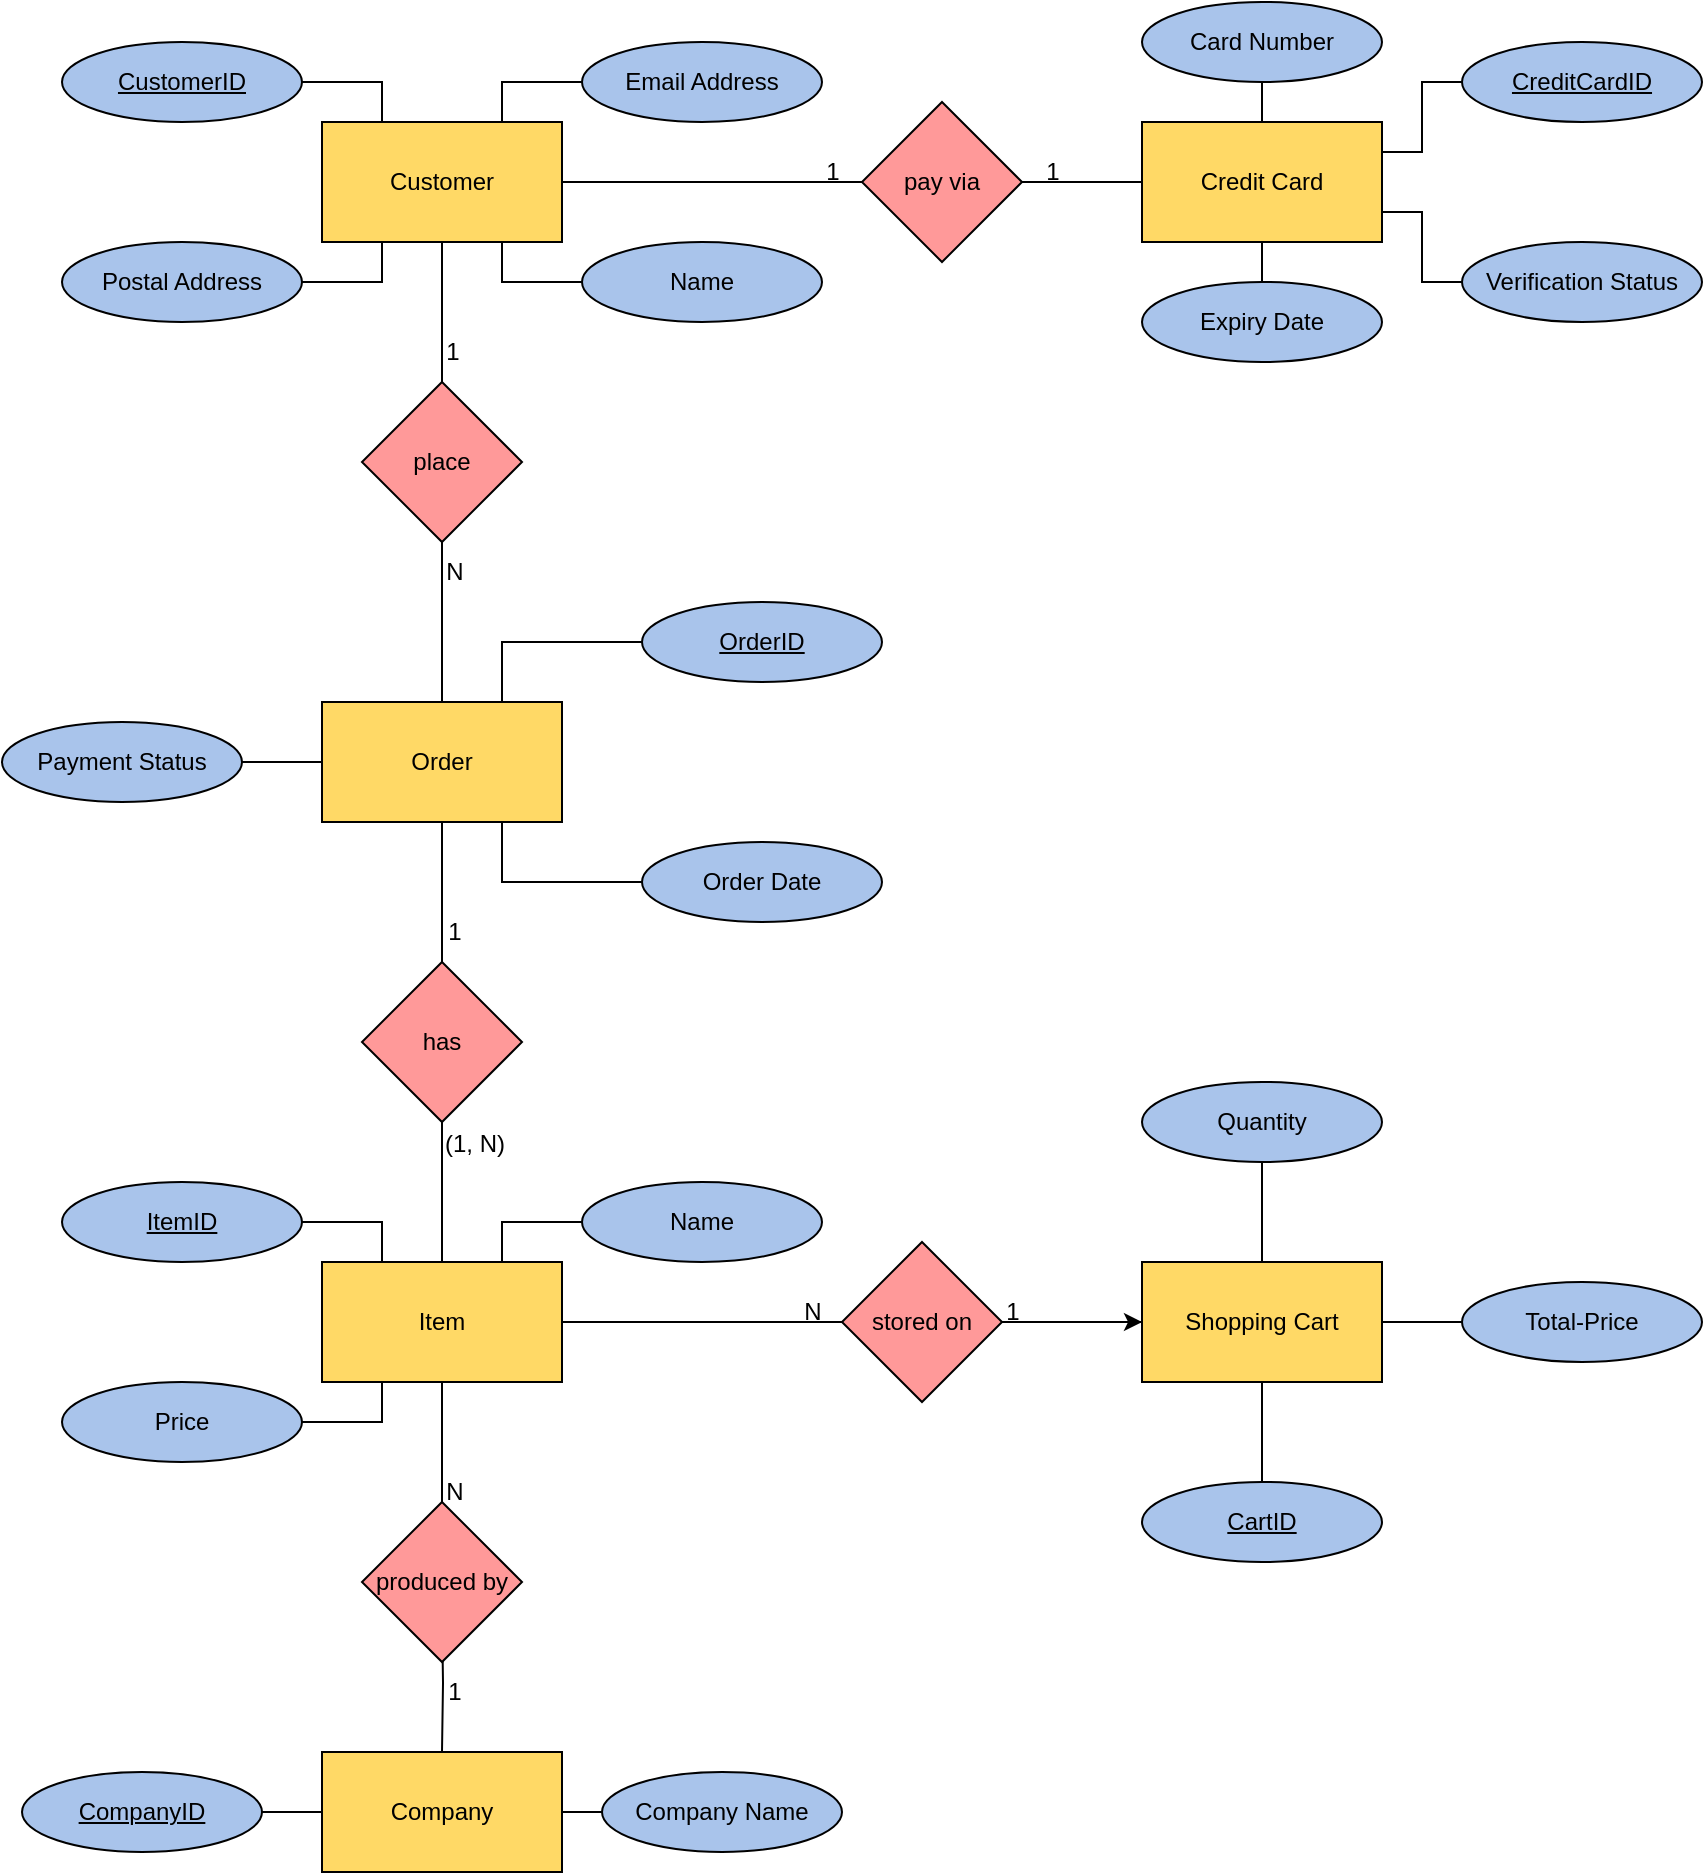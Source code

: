 <mxfile version="23.0.0" type="github">
  <diagram id="R2lEEEUBdFMjLlhIrx00" name="Page-1">
    <mxGraphModel dx="1330" dy="1203" grid="1" gridSize="10" guides="1" tooltips="1" connect="1" arrows="1" fold="1" page="1" pageScale="1" pageWidth="850" pageHeight="1100" math="0" shadow="0" extFonts="Permanent Marker^https://fonts.googleapis.com/css?family=Permanent+Marker">
      <root>
        <mxCell id="0" />
        <mxCell id="1" parent="0" />
        <mxCell id="eqRMLn1STed8k_l_ULK4-14" value="" style="edgeStyle=orthogonalEdgeStyle;rounded=0;orthogonalLoop=1;jettySize=auto;html=1;fillColor=#A9C4EB;endArrow=none;" edge="1" parent="1" source="eqRMLn1STed8k_l_ULK4-3" target="eqRMLn1STed8k_l_ULK4-13">
          <mxGeometry relative="1" as="geometry" />
        </mxCell>
        <mxCell id="eqRMLn1STed8k_l_ULK4-66" style="edgeStyle=orthogonalEdgeStyle;rounded=0;orthogonalLoop=1;jettySize=auto;html=1;fillColor=#A9C4EB;endArrow=none;" edge="1" parent="1" source="eqRMLn1STed8k_l_ULK4-3" target="eqRMLn1STed8k_l_ULK4-64">
          <mxGeometry relative="1" as="geometry" />
        </mxCell>
        <mxCell id="eqRMLn1STed8k_l_ULK4-3" value="Customer" style="rounded=0;whiteSpace=wrap;html=1;fillColor=#FFD966;" vertex="1" parent="1">
          <mxGeometry x="1580" y="140" width="120" height="60" as="geometry" />
        </mxCell>
        <mxCell id="eqRMLn1STed8k_l_ULK4-4" style="edgeStyle=orthogonalEdgeStyle;rounded=0;orthogonalLoop=1;jettySize=auto;html=1;entryX=0.25;entryY=0;entryDx=0;entryDy=0;fillColor=#A9C4EB;endArrow=none;" edge="1" parent="1" source="eqRMLn1STed8k_l_ULK4-5" target="eqRMLn1STed8k_l_ULK4-3">
          <mxGeometry relative="1" as="geometry" />
        </mxCell>
        <mxCell id="eqRMLn1STed8k_l_ULK4-5" value="&lt;u&gt;CustomerID&lt;/u&gt;" style="ellipse;whiteSpace=wrap;html=1;fillColor=#A9C4EB;" vertex="1" parent="1">
          <mxGeometry x="1450" y="100" width="120" height="40" as="geometry" />
        </mxCell>
        <mxCell id="eqRMLn1STed8k_l_ULK4-6" style="edgeStyle=orthogonalEdgeStyle;rounded=0;orthogonalLoop=1;jettySize=auto;html=1;entryX=0.75;entryY=0;entryDx=0;entryDy=0;fillColor=#A9C4EB;endArrow=none;" edge="1" parent="1" source="eqRMLn1STed8k_l_ULK4-7" target="eqRMLn1STed8k_l_ULK4-3">
          <mxGeometry relative="1" as="geometry" />
        </mxCell>
        <mxCell id="eqRMLn1STed8k_l_ULK4-7" value="Email Address" style="ellipse;whiteSpace=wrap;html=1;fillColor=#A9C4EB;" vertex="1" parent="1">
          <mxGeometry x="1710" y="100" width="120" height="40" as="geometry" />
        </mxCell>
        <mxCell id="eqRMLn1STed8k_l_ULK4-12" style="edgeStyle=orthogonalEdgeStyle;rounded=0;orthogonalLoop=1;jettySize=auto;html=1;entryX=0.75;entryY=1;entryDx=0;entryDy=0;fillColor=#A9C4EB;endArrow=none;" edge="1" parent="1" source="eqRMLn1STed8k_l_ULK4-9" target="eqRMLn1STed8k_l_ULK4-3">
          <mxGeometry relative="1" as="geometry" />
        </mxCell>
        <mxCell id="eqRMLn1STed8k_l_ULK4-9" value="Name" style="ellipse;whiteSpace=wrap;html=1;fillColor=#A9C4EB;" vertex="1" parent="1">
          <mxGeometry x="1710" y="200" width="120" height="40" as="geometry" />
        </mxCell>
        <mxCell id="eqRMLn1STed8k_l_ULK4-10" style="edgeStyle=orthogonalEdgeStyle;rounded=0;orthogonalLoop=1;jettySize=auto;html=1;entryX=0.25;entryY=1;entryDx=0;entryDy=0;fillColor=#A9C4EB;endArrow=none;" edge="1" parent="1" source="eqRMLn1STed8k_l_ULK4-11" target="eqRMLn1STed8k_l_ULK4-3">
          <mxGeometry relative="1" as="geometry" />
        </mxCell>
        <mxCell id="eqRMLn1STed8k_l_ULK4-11" value="Postal Address" style="ellipse;whiteSpace=wrap;html=1;fillColor=#A9C4EB;" vertex="1" parent="1">
          <mxGeometry x="1450" y="200" width="120" height="40" as="geometry" />
        </mxCell>
        <mxCell id="eqRMLn1STed8k_l_ULK4-73" value="" style="edgeStyle=orthogonalEdgeStyle;rounded=0;orthogonalLoop=1;jettySize=auto;html=1;endArrow=none;fillColor=#A9C4EB;" edge="1" parent="1" source="eqRMLn1STed8k_l_ULK4-13" target="eqRMLn1STed8k_l_ULK4-69">
          <mxGeometry relative="1" as="geometry" />
        </mxCell>
        <mxCell id="eqRMLn1STed8k_l_ULK4-13" value="place" style="rhombus;whiteSpace=wrap;html=1;fillColor=#FF9999;" vertex="1" parent="1">
          <mxGeometry x="1600" y="270" width="80" height="80" as="geometry" />
        </mxCell>
        <mxCell id="eqRMLn1STed8k_l_ULK4-31" value="" style="edgeStyle=orthogonalEdgeStyle;rounded=0;orthogonalLoop=1;jettySize=auto;html=1;fillColor=#A9C4EB;endArrow=none;" edge="1" parent="1" source="eqRMLn1STed8k_l_ULK4-17" target="eqRMLn1STed8k_l_ULK4-30">
          <mxGeometry relative="1" as="geometry" />
        </mxCell>
        <mxCell id="eqRMLn1STed8k_l_ULK4-44" style="edgeStyle=orthogonalEdgeStyle;rounded=0;orthogonalLoop=1;jettySize=auto;html=1;entryX=0;entryY=0.5;entryDx=0;entryDy=0;fillColor=#A9C4EB;endArrow=none;" edge="1" parent="1" source="eqRMLn1STed8k_l_ULK4-17" target="eqRMLn1STed8k_l_ULK4-42">
          <mxGeometry relative="1" as="geometry" />
        </mxCell>
        <mxCell id="eqRMLn1STed8k_l_ULK4-17" value="Item" style="rounded=0;whiteSpace=wrap;html=1;fillColor=#FFD966;" vertex="1" parent="1">
          <mxGeometry x="1580" y="710" width="120" height="60" as="geometry" />
        </mxCell>
        <mxCell id="eqRMLn1STed8k_l_ULK4-26" style="edgeStyle=orthogonalEdgeStyle;rounded=0;orthogonalLoop=1;jettySize=auto;html=1;entryX=0.25;entryY=0;entryDx=0;entryDy=0;fillColor=#A9C4EB;endArrow=none;" edge="1" parent="1" source="eqRMLn1STed8k_l_ULK4-20" target="eqRMLn1STed8k_l_ULK4-17">
          <mxGeometry relative="1" as="geometry" />
        </mxCell>
        <mxCell id="eqRMLn1STed8k_l_ULK4-20" value="&lt;u&gt;ItemID&lt;/u&gt;" style="ellipse;whiteSpace=wrap;html=1;fillColor=#A9C4EB;" vertex="1" parent="1">
          <mxGeometry x="1450" y="670" width="120" height="40" as="geometry" />
        </mxCell>
        <mxCell id="eqRMLn1STed8k_l_ULK4-29" style="edgeStyle=orthogonalEdgeStyle;rounded=0;orthogonalLoop=1;jettySize=auto;html=1;entryX=0.25;entryY=1;entryDx=0;entryDy=0;fillColor=#A9C4EB;endArrow=none;" edge="1" parent="1" source="eqRMLn1STed8k_l_ULK4-23" target="eqRMLn1STed8k_l_ULK4-17">
          <mxGeometry relative="1" as="geometry" />
        </mxCell>
        <mxCell id="eqRMLn1STed8k_l_ULK4-23" value="Price" style="ellipse;whiteSpace=wrap;html=1;fillColor=#A9C4EB;" vertex="1" parent="1">
          <mxGeometry x="1450" y="770" width="120" height="40" as="geometry" />
        </mxCell>
        <mxCell id="eqRMLn1STed8k_l_ULK4-27" style="edgeStyle=orthogonalEdgeStyle;rounded=0;orthogonalLoop=1;jettySize=auto;html=1;entryX=0.75;entryY=0;entryDx=0;entryDy=0;fillColor=#A9C4EB;endArrow=none;" edge="1" parent="1" source="eqRMLn1STed8k_l_ULK4-24" target="eqRMLn1STed8k_l_ULK4-17">
          <mxGeometry relative="1" as="geometry" />
        </mxCell>
        <mxCell id="eqRMLn1STed8k_l_ULK4-24" value="Name" style="ellipse;whiteSpace=wrap;html=1;fillColor=#A9C4EB;" vertex="1" parent="1">
          <mxGeometry x="1710" y="670" width="120" height="40" as="geometry" />
        </mxCell>
        <mxCell id="eqRMLn1STed8k_l_ULK4-39" value="" style="edgeStyle=orthogonalEdgeStyle;rounded=0;orthogonalLoop=1;jettySize=auto;html=1;fillColor=#A9C4EB;endArrow=none;" edge="1" parent="1" target="eqRMLn1STed8k_l_ULK4-32">
          <mxGeometry relative="1" as="geometry">
            <mxPoint x="1640" y="885" as="sourcePoint" />
          </mxGeometry>
        </mxCell>
        <mxCell id="eqRMLn1STed8k_l_ULK4-30" value="produced by" style="rhombus;whiteSpace=wrap;html=1;fillColor=#FF9999;" vertex="1" parent="1">
          <mxGeometry x="1600" y="830" width="80" height="80" as="geometry" />
        </mxCell>
        <mxCell id="eqRMLn1STed8k_l_ULK4-32" value="Company" style="rounded=0;whiteSpace=wrap;html=1;fillColor=#FFD966;" vertex="1" parent="1">
          <mxGeometry x="1580" y="955" width="120" height="60" as="geometry" />
        </mxCell>
        <mxCell id="eqRMLn1STed8k_l_ULK4-40" value="" style="edgeStyle=orthogonalEdgeStyle;rounded=0;orthogonalLoop=1;jettySize=auto;html=1;fillColor=#A9C4EB;endArrow=none;" edge="1" parent="1" source="eqRMLn1STed8k_l_ULK4-34" target="eqRMLn1STed8k_l_ULK4-32">
          <mxGeometry relative="1" as="geometry" />
        </mxCell>
        <mxCell id="eqRMLn1STed8k_l_ULK4-34" value="&lt;u&gt;CompanyID&lt;/u&gt;" style="ellipse;whiteSpace=wrap;html=1;fillColor=#A9C4EB;" vertex="1" parent="1">
          <mxGeometry x="1430" y="965" width="120" height="40" as="geometry" />
        </mxCell>
        <mxCell id="eqRMLn1STed8k_l_ULK4-41" value="" style="edgeStyle=orthogonalEdgeStyle;rounded=0;orthogonalLoop=1;jettySize=auto;html=1;fillColor=#A9C4EB;endArrow=none;" edge="1" parent="1" source="eqRMLn1STed8k_l_ULK4-36" target="eqRMLn1STed8k_l_ULK4-32">
          <mxGeometry relative="1" as="geometry" />
        </mxCell>
        <mxCell id="eqRMLn1STed8k_l_ULK4-36" value="Company Name" style="ellipse;whiteSpace=wrap;html=1;fillColor=#A9C4EB;" vertex="1" parent="1">
          <mxGeometry x="1720" y="965" width="120" height="40" as="geometry" />
        </mxCell>
        <mxCell id="eqRMLn1STed8k_l_ULK4-46" value="" style="edgeStyle=orthogonalEdgeStyle;rounded=0;orthogonalLoop=1;jettySize=auto;html=1;fillColor=#A9C4EB;endArrow=none;" edge="1" parent="1" source="eqRMLn1STed8k_l_ULK4-42" target="eqRMLn1STed8k_l_ULK4-45">
          <mxGeometry relative="1" as="geometry" />
        </mxCell>
        <mxCell id="eqRMLn1STed8k_l_ULK4-89" value="" style="edgeStyle=orthogonalEdgeStyle;rounded=0;orthogonalLoop=1;jettySize=auto;html=1;" edge="1" parent="1" source="eqRMLn1STed8k_l_ULK4-42" target="eqRMLn1STed8k_l_ULK4-45">
          <mxGeometry relative="1" as="geometry" />
        </mxCell>
        <mxCell id="eqRMLn1STed8k_l_ULK4-42" value="stored on" style="rhombus;whiteSpace=wrap;html=1;fillColor=#FF9999;" vertex="1" parent="1">
          <mxGeometry x="1840" y="700" width="80" height="80" as="geometry" />
        </mxCell>
        <mxCell id="eqRMLn1STed8k_l_ULK4-45" value="Shopping Cart" style="rounded=0;whiteSpace=wrap;html=1;fillColor=#FFD966;" vertex="1" parent="1">
          <mxGeometry x="1990" y="710" width="120" height="60" as="geometry" />
        </mxCell>
        <mxCell id="eqRMLn1STed8k_l_ULK4-51" value="" style="edgeStyle=orthogonalEdgeStyle;rounded=0;orthogonalLoop=1;jettySize=auto;html=1;fillColor=#A9C4EB;endArrow=none;" edge="1" parent="1" source="eqRMLn1STed8k_l_ULK4-47" target="eqRMLn1STed8k_l_ULK4-45">
          <mxGeometry relative="1" as="geometry" />
        </mxCell>
        <mxCell id="eqRMLn1STed8k_l_ULK4-47" value="Total-Price" style="ellipse;whiteSpace=wrap;html=1;fillColor=#A9C4EB;" vertex="1" parent="1">
          <mxGeometry x="2150" y="720" width="120" height="40" as="geometry" />
        </mxCell>
        <mxCell id="eqRMLn1STed8k_l_ULK4-50" value="" style="edgeStyle=orthogonalEdgeStyle;rounded=0;orthogonalLoop=1;jettySize=auto;html=1;fillColor=#A9C4EB;endArrow=none;" edge="1" parent="1" source="eqRMLn1STed8k_l_ULK4-48" target="eqRMLn1STed8k_l_ULK4-45">
          <mxGeometry relative="1" as="geometry" />
        </mxCell>
        <mxCell id="eqRMLn1STed8k_l_ULK4-48" value="Quantity" style="ellipse;whiteSpace=wrap;html=1;fillColor=#A9C4EB;" vertex="1" parent="1">
          <mxGeometry x="1990" y="620" width="120" height="40" as="geometry" />
        </mxCell>
        <mxCell id="eqRMLn1STed8k_l_ULK4-52" value="" style="edgeStyle=orthogonalEdgeStyle;rounded=0;orthogonalLoop=1;jettySize=auto;html=1;fillColor=#A9C4EB;endArrow=none;" edge="1" parent="1" source="eqRMLn1STed8k_l_ULK4-49" target="eqRMLn1STed8k_l_ULK4-45">
          <mxGeometry relative="1" as="geometry" />
        </mxCell>
        <mxCell id="eqRMLn1STed8k_l_ULK4-49" value="&lt;u&gt;CartID&lt;/u&gt;" style="ellipse;whiteSpace=wrap;html=1;fillColor=#A9C4EB;" vertex="1" parent="1">
          <mxGeometry x="1990" y="820" width="120" height="40" as="geometry" />
        </mxCell>
        <mxCell id="eqRMLn1STed8k_l_ULK4-53" value="Credit Card" style="rounded=0;whiteSpace=wrap;html=1;fillColor=#FFD966;" vertex="1" parent="1">
          <mxGeometry x="1990" y="140" width="120" height="60" as="geometry" />
        </mxCell>
        <mxCell id="eqRMLn1STed8k_l_ULK4-65" value="" style="edgeStyle=orthogonalEdgeStyle;rounded=0;orthogonalLoop=1;jettySize=auto;html=1;fillColor=#A9C4EB;endArrow=none;" edge="1" parent="1" source="eqRMLn1STed8k_l_ULK4-57" target="eqRMLn1STed8k_l_ULK4-53">
          <mxGeometry relative="1" as="geometry" />
        </mxCell>
        <mxCell id="eqRMLn1STed8k_l_ULK4-57" value="Card Number" style="ellipse;whiteSpace=wrap;html=1;fillColor=#A9C4EB;" vertex="1" parent="1">
          <mxGeometry x="1990" y="80" width="120" height="40" as="geometry" />
        </mxCell>
        <mxCell id="eqRMLn1STed8k_l_ULK4-58" style="edgeStyle=orthogonalEdgeStyle;rounded=0;orthogonalLoop=1;jettySize=auto;html=1;entryX=1;entryY=0.25;entryDx=0;entryDy=0;fillColor=#A9C4EB;endArrow=none;" edge="1" parent="1" source="eqRMLn1STed8k_l_ULK4-59" target="eqRMLn1STed8k_l_ULK4-53">
          <mxGeometry relative="1" as="geometry" />
        </mxCell>
        <mxCell id="eqRMLn1STed8k_l_ULK4-59" value="&lt;u&gt;CreditCardID&lt;/u&gt;" style="ellipse;whiteSpace=wrap;html=1;fillColor=#A9C4EB;" vertex="1" parent="1">
          <mxGeometry x="2150" y="100" width="120" height="40" as="geometry" />
        </mxCell>
        <mxCell id="eqRMLn1STed8k_l_ULK4-60" style="edgeStyle=orthogonalEdgeStyle;rounded=0;orthogonalLoop=1;jettySize=auto;html=1;entryX=1;entryY=0.75;entryDx=0;entryDy=0;fillColor=#A9C4EB;endArrow=none;" edge="1" parent="1" source="eqRMLn1STed8k_l_ULK4-61" target="eqRMLn1STed8k_l_ULK4-53">
          <mxGeometry relative="1" as="geometry" />
        </mxCell>
        <mxCell id="eqRMLn1STed8k_l_ULK4-61" value="Verification Status" style="ellipse;whiteSpace=wrap;html=1;fillColor=#A9C4EB;" vertex="1" parent="1">
          <mxGeometry x="2150" y="200" width="120" height="40" as="geometry" />
        </mxCell>
        <mxCell id="eqRMLn1STed8k_l_ULK4-62" style="edgeStyle=orthogonalEdgeStyle;rounded=0;orthogonalLoop=1;jettySize=auto;html=1;entryX=0.5;entryY=1;entryDx=0;entryDy=0;fillColor=#A9C4EB;endArrow=none;" edge="1" parent="1" source="eqRMLn1STed8k_l_ULK4-63" target="eqRMLn1STed8k_l_ULK4-53">
          <mxGeometry relative="1" as="geometry" />
        </mxCell>
        <mxCell id="eqRMLn1STed8k_l_ULK4-63" value="Expiry Date" style="ellipse;whiteSpace=wrap;html=1;fillColor=#A9C4EB;" vertex="1" parent="1">
          <mxGeometry x="1990" y="220" width="120" height="40" as="geometry" />
        </mxCell>
        <mxCell id="eqRMLn1STed8k_l_ULK4-67" value="" style="edgeStyle=orthogonalEdgeStyle;rounded=0;orthogonalLoop=1;jettySize=auto;html=1;fillColor=#A9C4EB;endArrow=none;" edge="1" parent="1" source="eqRMLn1STed8k_l_ULK4-64" target="eqRMLn1STed8k_l_ULK4-53">
          <mxGeometry relative="1" as="geometry" />
        </mxCell>
        <mxCell id="eqRMLn1STed8k_l_ULK4-64" value="pay via" style="rhombus;whiteSpace=wrap;html=1;fillColor=#FF9999;" vertex="1" parent="1">
          <mxGeometry x="1850" y="130" width="80" height="80" as="geometry" />
        </mxCell>
        <mxCell id="eqRMLn1STed8k_l_ULK4-72" value="" style="edgeStyle=orthogonalEdgeStyle;rounded=0;orthogonalLoop=1;jettySize=auto;html=1;endArrow=none;fillColor=#A9C4EB;" edge="1" parent="1" source="eqRMLn1STed8k_l_ULK4-69" target="eqRMLn1STed8k_l_ULK4-70">
          <mxGeometry relative="1" as="geometry" />
        </mxCell>
        <mxCell id="eqRMLn1STed8k_l_ULK4-69" value="Order" style="rounded=0;whiteSpace=wrap;html=1;fillColor=#FFD966;" vertex="1" parent="1">
          <mxGeometry x="1580" y="430" width="120" height="60" as="geometry" />
        </mxCell>
        <mxCell id="eqRMLn1STed8k_l_ULK4-71" value="" style="edgeStyle=orthogonalEdgeStyle;rounded=0;orthogonalLoop=1;jettySize=auto;html=1;endArrow=none;fillColor=#A9C4EB;" edge="1" parent="1" source="eqRMLn1STed8k_l_ULK4-70" target="eqRMLn1STed8k_l_ULK4-17">
          <mxGeometry relative="1" as="geometry" />
        </mxCell>
        <mxCell id="eqRMLn1STed8k_l_ULK4-70" value="has" style="rhombus;whiteSpace=wrap;html=1;fillColor=#FF9999;" vertex="1" parent="1">
          <mxGeometry x="1600" y="560" width="80" height="80" as="geometry" />
        </mxCell>
        <mxCell id="eqRMLn1STed8k_l_ULK4-79" style="edgeStyle=orthogonalEdgeStyle;rounded=0;orthogonalLoop=1;jettySize=auto;html=1;entryX=0.75;entryY=0;entryDx=0;entryDy=0;endArrow=none;fillColor=#A9C4EB;" edge="1" parent="1" source="eqRMLn1STed8k_l_ULK4-74" target="eqRMLn1STed8k_l_ULK4-69">
          <mxGeometry relative="1" as="geometry" />
        </mxCell>
        <mxCell id="eqRMLn1STed8k_l_ULK4-74" value="OrderID " style="ellipse;whiteSpace=wrap;html=1;fillColor=#A9C4EB;fontStyle=4" vertex="1" parent="1">
          <mxGeometry x="1740" y="380" width="120" height="40" as="geometry" />
        </mxCell>
        <mxCell id="eqRMLn1STed8k_l_ULK4-80" style="edgeStyle=orthogonalEdgeStyle;rounded=0;orthogonalLoop=1;jettySize=auto;html=1;entryX=0.75;entryY=1;entryDx=0;entryDy=0;endArrow=none;fillColor=#A9C4EB;" edge="1" parent="1" source="eqRMLn1STed8k_l_ULK4-75" target="eqRMLn1STed8k_l_ULK4-69">
          <mxGeometry relative="1" as="geometry" />
        </mxCell>
        <mxCell id="eqRMLn1STed8k_l_ULK4-75" value=" Order Date" style="ellipse;whiteSpace=wrap;html=1;fillColor=#A9C4EB;" vertex="1" parent="1">
          <mxGeometry x="1740" y="500" width="120" height="40" as="geometry" />
        </mxCell>
        <mxCell id="eqRMLn1STed8k_l_ULK4-78" value="" style="edgeStyle=orthogonalEdgeStyle;rounded=0;orthogonalLoop=1;jettySize=auto;html=1;endArrow=none;fillColor=#A9C4EB;" edge="1" parent="1" source="eqRMLn1STed8k_l_ULK4-77" target="eqRMLn1STed8k_l_ULK4-69">
          <mxGeometry relative="1" as="geometry" />
        </mxCell>
        <mxCell id="eqRMLn1STed8k_l_ULK4-77" value=" Payment Status" style="ellipse;whiteSpace=wrap;html=1;fillColor=#A9C4EB;" vertex="1" parent="1">
          <mxGeometry x="1420" y="440" width="120" height="40" as="geometry" />
        </mxCell>
        <mxCell id="eqRMLn1STed8k_l_ULK4-81" value="1" style="text;html=1;align=center;verticalAlign=middle;resizable=0;points=[];autosize=1;strokeColor=none;fillColor=none;" vertex="1" parent="1">
          <mxGeometry x="1630" y="240" width="30" height="30" as="geometry" />
        </mxCell>
        <mxCell id="eqRMLn1STed8k_l_ULK4-82" value="N" style="text;html=1;align=center;verticalAlign=middle;resizable=0;points=[];autosize=1;strokeColor=none;fillColor=none;" vertex="1" parent="1">
          <mxGeometry x="1631" y="350" width="30" height="30" as="geometry" />
        </mxCell>
        <mxCell id="eqRMLn1STed8k_l_ULK4-84" value="(1, N)" style="text;html=1;align=center;verticalAlign=middle;resizable=0;points=[];autosize=1;strokeColor=none;fillColor=none;" vertex="1" parent="1">
          <mxGeometry x="1631" y="636" width="50" height="30" as="geometry" />
        </mxCell>
        <mxCell id="eqRMLn1STed8k_l_ULK4-85" value="1" style="text;html=1;align=center;verticalAlign=middle;resizable=0;points=[];autosize=1;strokeColor=none;fillColor=none;" vertex="1" parent="1">
          <mxGeometry x="1631" y="530" width="30" height="30" as="geometry" />
        </mxCell>
        <mxCell id="eqRMLn1STed8k_l_ULK4-86" value="1" style="text;html=1;align=center;verticalAlign=middle;resizable=0;points=[];autosize=1;strokeColor=none;fillColor=none;" vertex="1" parent="1">
          <mxGeometry x="1910" y="720" width="30" height="30" as="geometry" />
        </mxCell>
        <mxCell id="eqRMLn1STed8k_l_ULK4-88" value="N" style="text;html=1;align=center;verticalAlign=middle;resizable=0;points=[];autosize=1;strokeColor=none;fillColor=none;" vertex="1" parent="1">
          <mxGeometry x="1810" y="720" width="30" height="30" as="geometry" />
        </mxCell>
        <mxCell id="eqRMLn1STed8k_l_ULK4-90" value="1" style="text;html=1;align=center;verticalAlign=middle;resizable=0;points=[];autosize=1;strokeColor=none;fillColor=none;" vertex="1" parent="1">
          <mxGeometry x="1631" y="910" width="30" height="30" as="geometry" />
        </mxCell>
        <mxCell id="eqRMLn1STed8k_l_ULK4-91" value="N" style="text;html=1;align=center;verticalAlign=middle;resizable=0;points=[];autosize=1;strokeColor=none;fillColor=none;" vertex="1" parent="1">
          <mxGeometry x="1631" y="810" width="30" height="30" as="geometry" />
        </mxCell>
        <mxCell id="eqRMLn1STed8k_l_ULK4-92" value="1" style="text;html=1;align=center;verticalAlign=middle;resizable=0;points=[];autosize=1;strokeColor=none;fillColor=none;" vertex="1" parent="1">
          <mxGeometry x="1820" y="150" width="30" height="30" as="geometry" />
        </mxCell>
        <mxCell id="eqRMLn1STed8k_l_ULK4-93" value="1" style="text;html=1;align=center;verticalAlign=middle;resizable=0;points=[];autosize=1;strokeColor=none;fillColor=none;" vertex="1" parent="1">
          <mxGeometry x="1930" y="150" width="30" height="30" as="geometry" />
        </mxCell>
      </root>
    </mxGraphModel>
  </diagram>
</mxfile>
